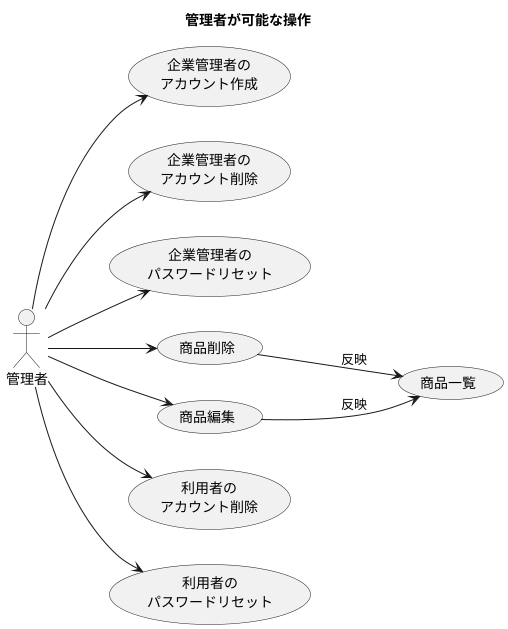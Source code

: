 @startuml
title
管理者が可能な操作
end title

:管理者: as system_admin
(企業管理者の\nアカウント作成) as create_item_administrator
(企業管理者の\nアカウント削除) as delete_item_administrator
(企業管理者の\nパスワードリセット) as reset_item_administrator_password
(商品一覧) as items
(商品削除) as delete_item
(商品編集) as change_item_info

(利用者の\nアカウント削除) as delete_has_account_user
(利用者の\nパスワードリセット) as reset_has_account_user_password

system_admin --> create_item_administrator
system_admin --> delete_item_administrator
system_admin --> reset_item_administrator_password

system_admin --> delete_item
delete_item --> items : 反映
system_admin --> change_item_info
change_item_info --> items : 反映

left to right direction
system_admin --> delete_has_account_user
system_admin --> reset_has_account_user_password

@enduml